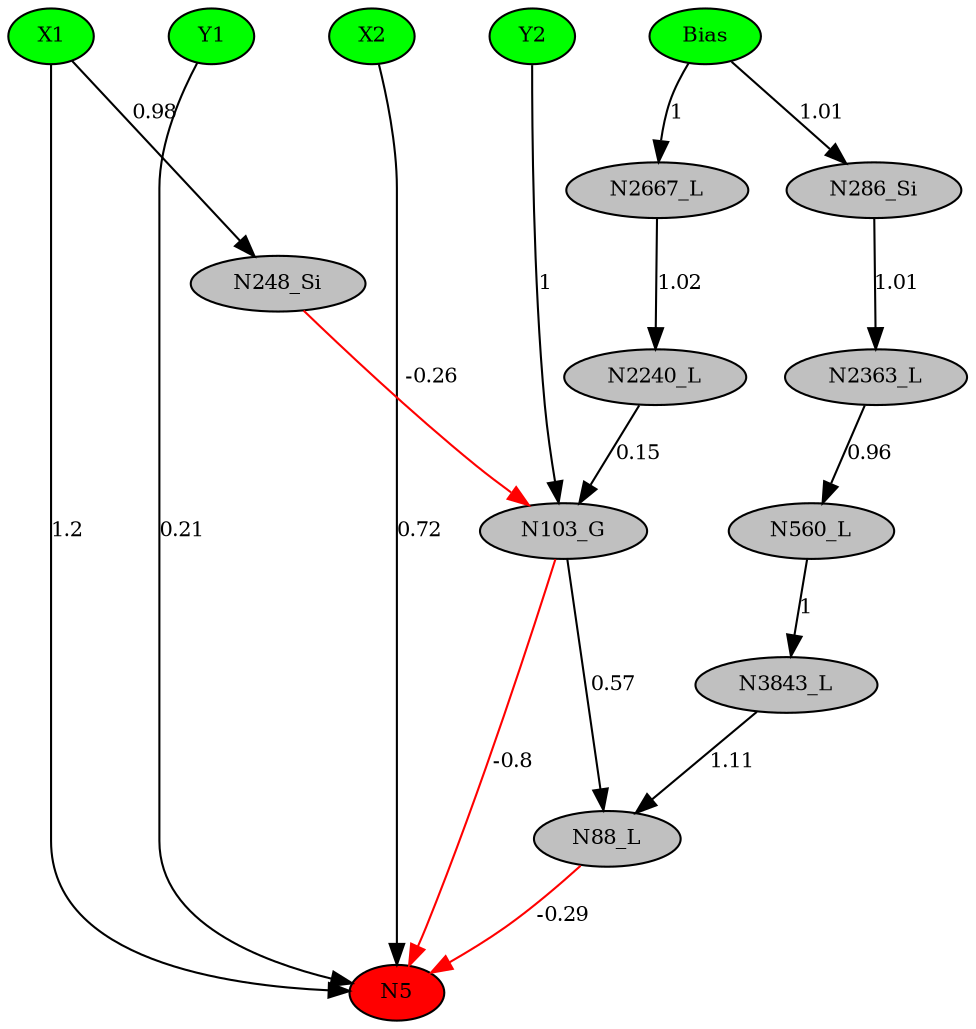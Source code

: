 digraph g { 
N0 [shape=ellipse, label=Bias,fontsize=10,height=0.1,width=0.1,style=filled,fillcolor=green]
N1[shape=ellipse label=X1,fontsize=10,height=0.1,width=0.1,style=filled,fillcolor=green]
N2[shape=ellipse label=Y1,fontsize=10,height=0.1,width=0.1,style=filled,fillcolor=green]
N3[shape=ellipse label=X2,fontsize=10,height=0.1,width=0.1,style=filled,fillcolor=green]
N4[shape=ellipse label=Y2,fontsize=10,height=0.1,width=0.1,style=filled,fillcolor=green]
N5[shape=ellipse,fontsize = 10, height = 0.1, width = 0.1, style = filled, fillcolor = red]
N88[shape=ellipse, label=N88_L,fontsize=10,height=0.1,width=0.1,style=filled,fillcolor=gray]
N103[shape=ellipse, label=N103_G,fontsize=10,height=0.1,width=0.1,style=filled,fillcolor=gray]
N248[shape=ellipse, label=N248_Si,fontsize=10,height=0.1,width=0.1,style=filled,fillcolor=gray]
N286[shape=ellipse, label=N286_Si,fontsize=10,height=0.1,width=0.1,style=filled,fillcolor=gray]
N560[shape=ellipse, label=N560_L,fontsize=10,height=0.1,width=0.1,style=filled,fillcolor=gray]
N2240[shape=ellipse, label=N2240_L,fontsize=10,height=0.1,width=0.1,style=filled,fillcolor=gray]
N2363[shape=ellipse, label=N2363_L,fontsize=10,height=0.1,width=0.1,style=filled,fillcolor=gray]
N2667[shape=ellipse, label=N2667_L,fontsize=10,height=0.1,width=0.1,style=filled,fillcolor=gray]
N3843[shape=ellipse, label=N3843_L,fontsize=10,height=0.1,width=0.1,style=filled,fillcolor=gray]
N1 -> N5 [color=black] [ label=1.2,fontsize=10]
N2 -> N5 [color=black] [ label=0.21,fontsize=10]
N3 -> N5 [color=black] [ label=0.72,fontsize=10]
N88 -> N5 [color=red] [arrowType=inv][ label=-0.29,fontsize=10]
N4 -> N103 [color=black] [ label=1,fontsize=10]
N103 -> N5 [color=red] [arrowType=inv][ label=-0.8,fontsize=10]
N103 -> N88 [color=black] [ label=0.57,fontsize=10]
N1 -> N248 [color=black] [ label=0.98,fontsize=10]
N248 -> N103 [color=red] [arrowType=inv][ label=-0.26,fontsize=10]
N0 -> N286 [color=black] [ label=1.01,fontsize=10]
N2240 -> N103 [color=black] [ label=0.15,fontsize=10]
N286 -> N2363 [color=black] [ label=1.01,fontsize=10]
N2363 -> N560 [color=black] [ label=0.96,fontsize=10]
N0 -> N2667 [color=black] [ label=1,fontsize=10]
N2667 -> N2240 [color=black] [ label=1.02,fontsize=10]
N560 -> N3843 [color=black] [ label=1,fontsize=10]
N3843 -> N88 [color=black] [ label=1.11,fontsize=10]
 { rank=same; 
N5
 } 
 { rank=same; 
N1 ->N2 ->N3 ->N4 ->N0 [style=invis]
 } 
}
